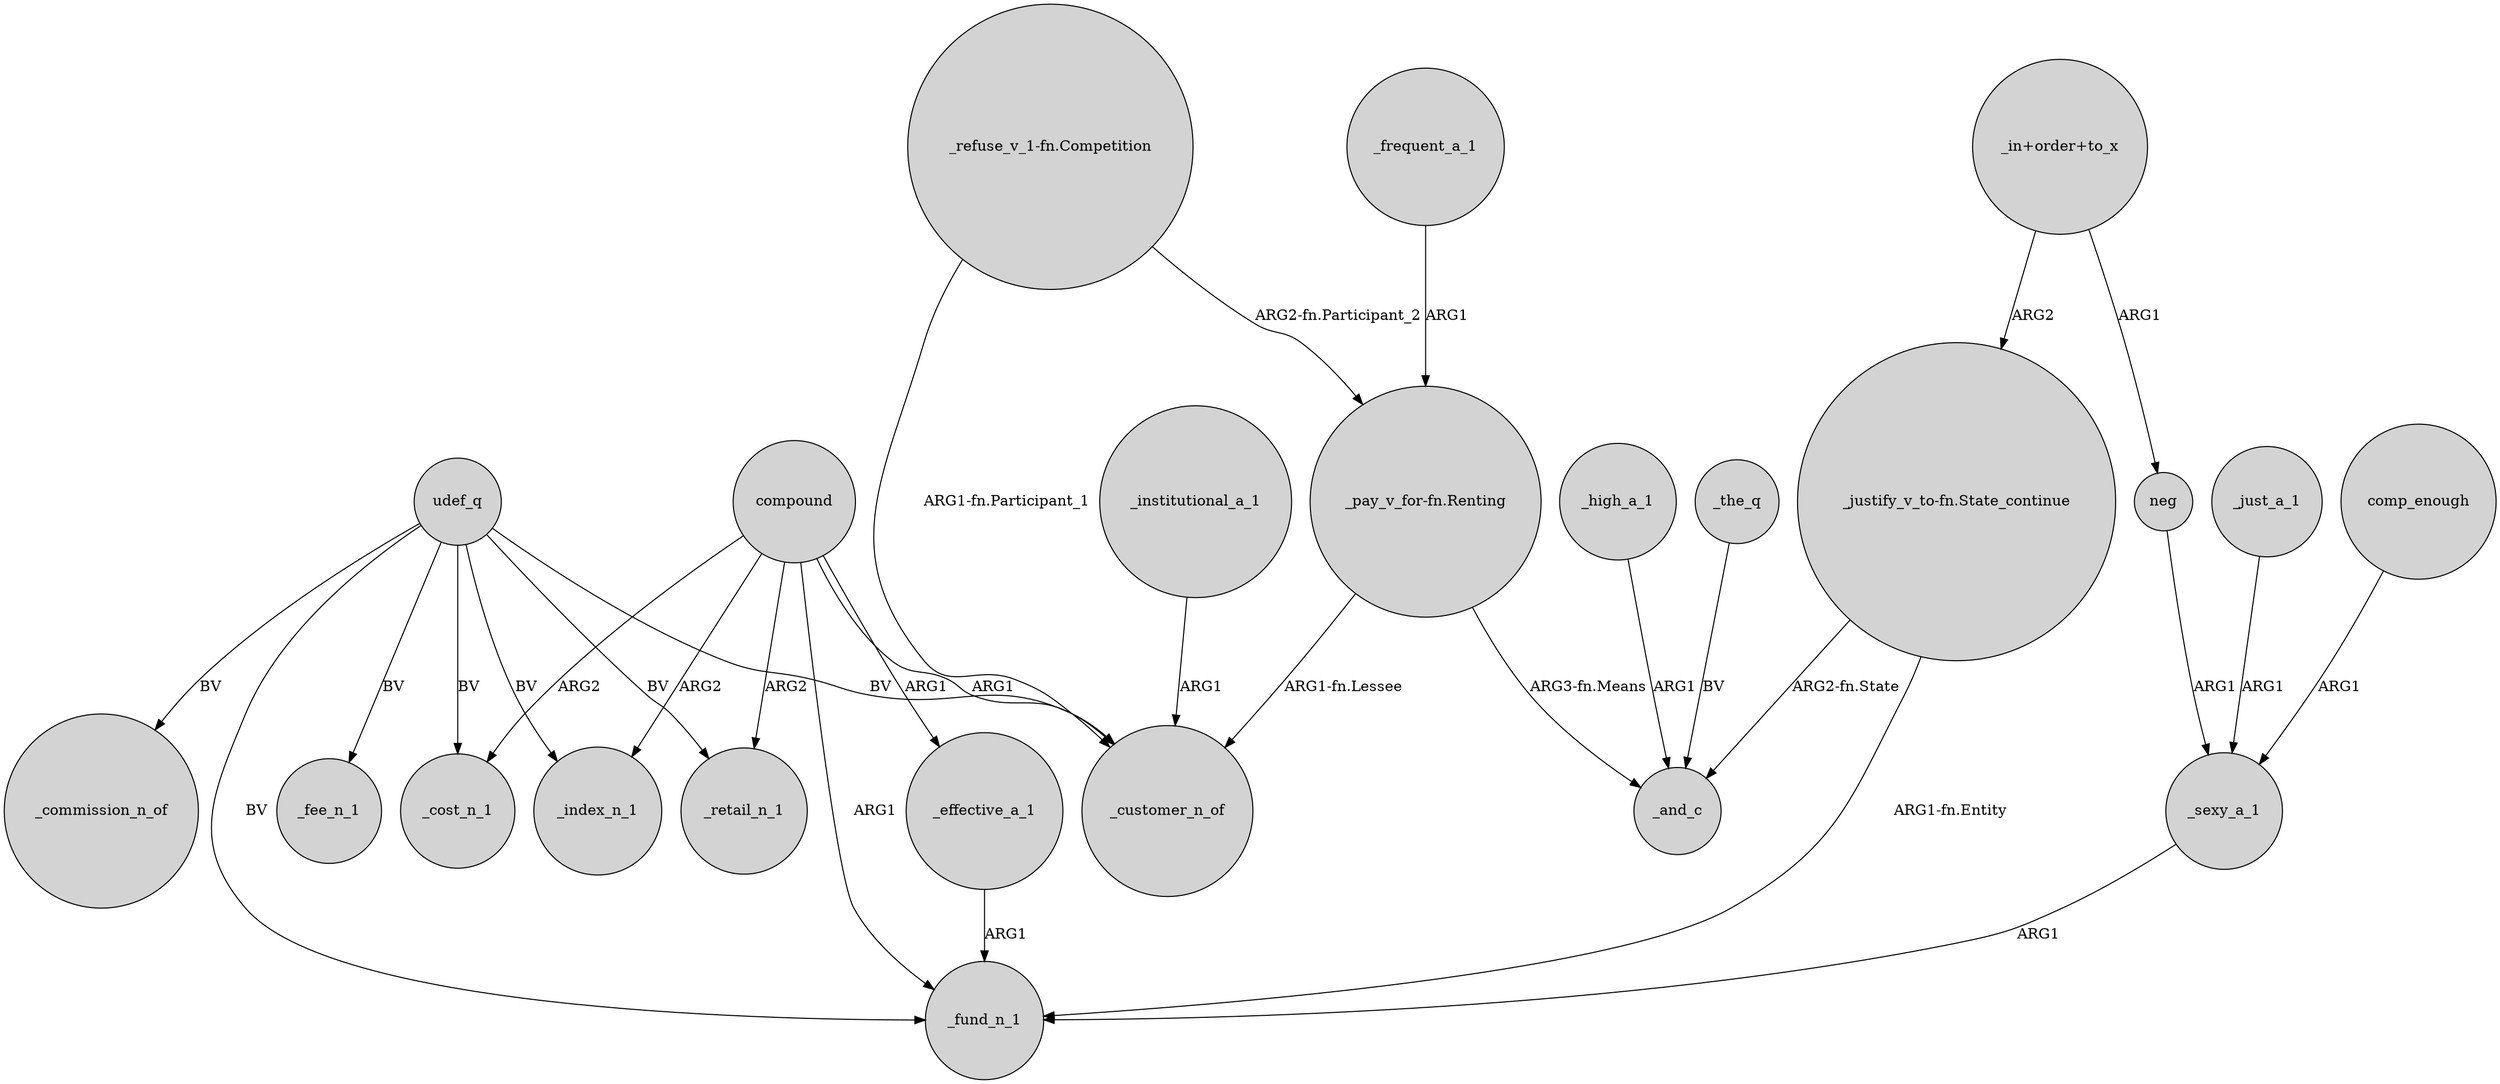 digraph {
	node [shape=circle style=filled]
	"_justify_v_to-fn.State_continue" -> _fund_n_1 [label="ARG1-fn.Entity"]
	_frequent_a_1 -> "_pay_v_for-fn.Renting" [label=ARG1]
	udef_q -> _fee_n_1 [label=BV]
	compound -> _effective_a_1 [label=ARG1]
	compound -> _cost_n_1 [label=ARG2]
	"_in+order+to_x" -> "_justify_v_to-fn.State_continue" [label=ARG2]
	"_in+order+to_x" -> neg [label=ARG1]
	_the_q -> _and_c [label=BV]
	_sexy_a_1 -> _fund_n_1 [label=ARG1]
	udef_q -> _fund_n_1 [label=BV]
	udef_q -> _index_n_1 [label=BV]
	_just_a_1 -> _sexy_a_1 [label=ARG1]
	"_pay_v_for-fn.Renting" -> _and_c [label="ARG3-fn.Means"]
	_institutional_a_1 -> _customer_n_of [label=ARG1]
	compound -> _customer_n_of [label=ARG1]
	compound -> _retail_n_1 [label=ARG2]
	comp_enough -> _sexy_a_1 [label=ARG1]
	udef_q -> _retail_n_1 [label=BV]
	"_pay_v_for-fn.Renting" -> _customer_n_of [label="ARG1-fn.Lessee"]
	"_refuse_v_1-fn.Competition" -> "_pay_v_for-fn.Renting" [label="ARG2-fn.Participant_2"]
	compound -> _index_n_1 [label=ARG2]
	neg -> _sexy_a_1 [label=ARG1]
	udef_q -> _customer_n_of [label=BV]
	udef_q -> _commission_n_of [label=BV]
	"_justify_v_to-fn.State_continue" -> _and_c [label="ARG2-fn.State"]
	"_refuse_v_1-fn.Competition" -> _customer_n_of [label="ARG1-fn.Participant_1"]
	compound -> _fund_n_1 [label=ARG1]
	_high_a_1 -> _and_c [label=ARG1]
	_effective_a_1 -> _fund_n_1 [label=ARG1]
	udef_q -> _cost_n_1 [label=BV]
}
